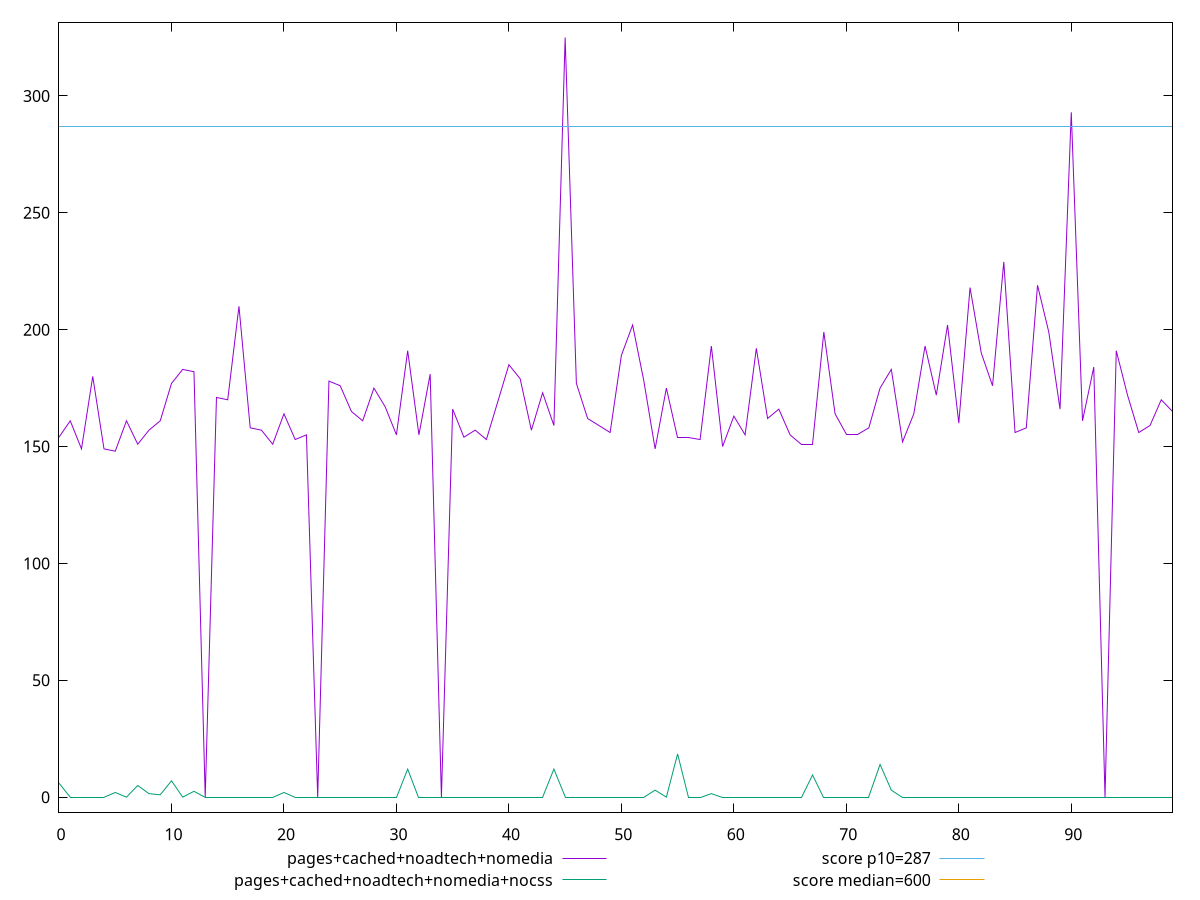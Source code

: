 reset

$pagesCachedNoadtechNomedia <<EOF
0 154
1 161
2 148.99999999999977
3 180.00000000000023
4 149
5 148
6 161
7 150.99999999999977
8 157.00000000000023
9 161
10 177
11 183
12 182.00000000000023
13 0
14 170.99999999999955
15 170
16 210
17 157.99999999999955
18 157.00000000000045
19 150.99999999999977
20 163.99999999999955
21 153
22 155
23 0
24 178
25 176
26 165
27 160.99999999999977
28 175
29 167
30 155
31 191.00000000000023
32 154.99999999999977
33 180.99999999999977
34 0
35 165.99999999999977
36 154
37 157
38 153
39 169
40 184.99999999999977
41 178.99999999999977
42 156.99999999999977
43 173
44 159
45 325
46 176.99999999999955
47 161.99999999999955
48 159
49 156.00000000000023
50 189
51 202
52 177.99999999999977
53 149.00000000000023
54 174.99999999999955
55 154
56 154
57 153
58 193
59 150
60 162.99999999999977
61 155
62 192
63 162
64 165.99999999999977
65 154.99999999999955
66 151
67 151
68 199
69 164.00000000000023
70 154.99999999999977
71 154.99999999999977
72 158
73 175
74 182.99999999999977
75 152
76 164
77 193
78 172
79 202
80 159.99999999999955
81 218
82 190
83 176
84 229
85 155.99999999999977
86 157.99999999999977
87 219
88 199
89 166
90 293.00000000000045
91 161
92 183.99999999999955
93 0
94 190.99999999999977
95 172.00000000000023
96 155.99999999999977
97 158.99999999999977
98 169.99999999999977
99 165
EOF

$pagesCachedNoadtechNomediaNocss <<EOF
0 6
1 0
2 0
3 0
4 0
5 2
6 0
7 5
8 1.4999999999998863
9 1.0000000000001137
10 7
11 0
12 2.5
13 0
14 0
15 0
16 0
17 0
18 0
19 0
20 2
21 0
22 0
23 0
24 0
25 0
26 0
27 0
28 0
29 0
30 0
31 12
32 0
33 0
34 0
35 0
36 0
37 0
38 0
39 0
40 0
41 0
42 0
43 0
44 12
45 0
46 0
47 0
48 0
49 0
50 0
51 0
52 0
53 3
54 0
55 18.5
56 0
57 0
58 1.5
59 0
60 0
61 0
62 0
63 0
64 0
65 0
66 0
67 9.5
68 0
69 0
70 0
71 0
72 0
73 14.000000000000114
74 3
75 0
76 0
77 0
78 0
79 0
80 0
81 0
82 0
83 0
84 0
85 0
86 0
87 0
88 0
89 0
90 0
91 0
92 0
93 0
94 0
95 0
96 0
97 0
98 0
99 0
EOF

set key outside below
set xrange [0:99]
set yrange [-6.5:331.5]
set trange [-6.5:331.5]
set terminal svg size 640, 520 enhanced background rgb 'white'
set output "report_00025_2021-02-22T21:38:55.199Z/total-blocking-time/comparison/line/3_vs_4.svg"

plot $pagesCachedNoadtechNomedia title "pages+cached+noadtech+nomedia" with line, \
     $pagesCachedNoadtechNomediaNocss title "pages+cached+noadtech+nomedia+nocss" with line, \
     287 title "score p10=287", \
     600 title "score median=600"

reset
